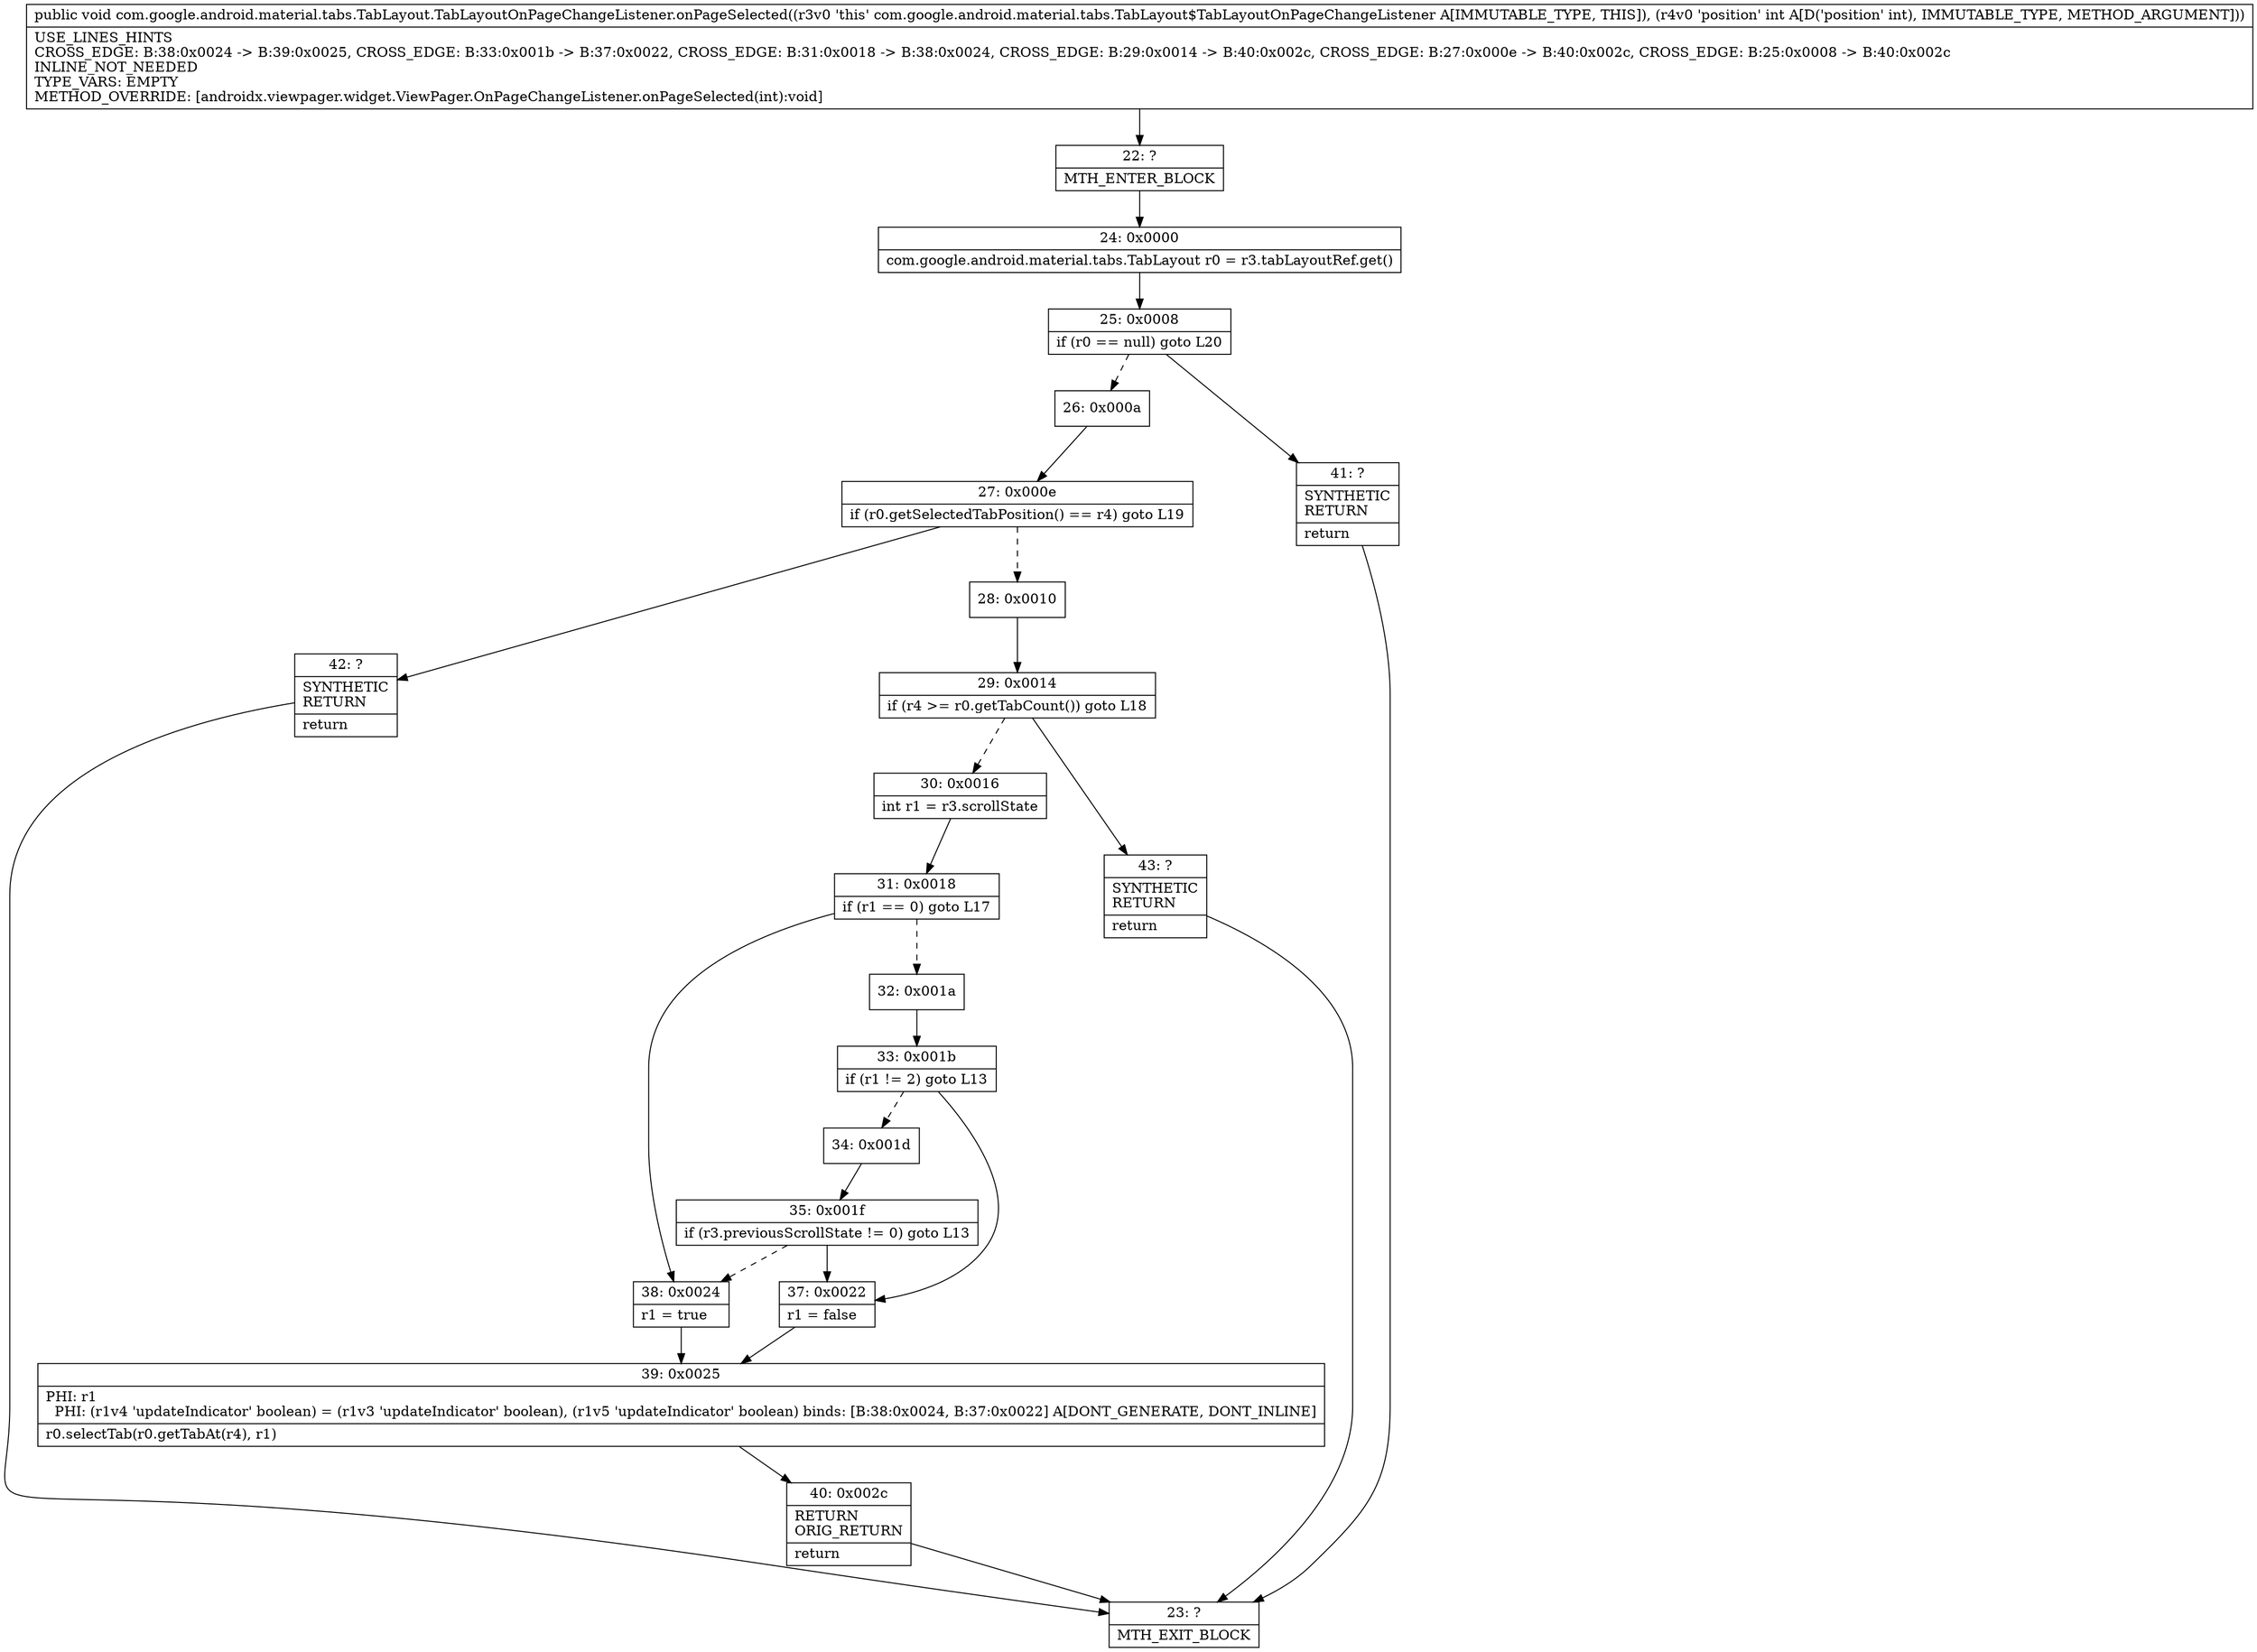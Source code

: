 digraph "CFG forcom.google.android.material.tabs.TabLayout.TabLayoutOnPageChangeListener.onPageSelected(I)V" {
Node_22 [shape=record,label="{22\:\ ?|MTH_ENTER_BLOCK\l}"];
Node_24 [shape=record,label="{24\:\ 0x0000|com.google.android.material.tabs.TabLayout r0 = r3.tabLayoutRef.get()\l}"];
Node_25 [shape=record,label="{25\:\ 0x0008|if (r0 == null) goto L20\l}"];
Node_26 [shape=record,label="{26\:\ 0x000a}"];
Node_27 [shape=record,label="{27\:\ 0x000e|if (r0.getSelectedTabPosition() == r4) goto L19\l}"];
Node_28 [shape=record,label="{28\:\ 0x0010}"];
Node_29 [shape=record,label="{29\:\ 0x0014|if (r4 \>= r0.getTabCount()) goto L18\l}"];
Node_30 [shape=record,label="{30\:\ 0x0016|int r1 = r3.scrollState\l}"];
Node_31 [shape=record,label="{31\:\ 0x0018|if (r1 == 0) goto L17\l}"];
Node_32 [shape=record,label="{32\:\ 0x001a}"];
Node_33 [shape=record,label="{33\:\ 0x001b|if (r1 != 2) goto L13\l}"];
Node_34 [shape=record,label="{34\:\ 0x001d}"];
Node_35 [shape=record,label="{35\:\ 0x001f|if (r3.previousScrollState != 0) goto L13\l}"];
Node_37 [shape=record,label="{37\:\ 0x0022|r1 = false\l}"];
Node_39 [shape=record,label="{39\:\ 0x0025|PHI: r1 \l  PHI: (r1v4 'updateIndicator' boolean) = (r1v3 'updateIndicator' boolean), (r1v5 'updateIndicator' boolean) binds: [B:38:0x0024, B:37:0x0022] A[DONT_GENERATE, DONT_INLINE]\l|r0.selectTab(r0.getTabAt(r4), r1)\l}"];
Node_40 [shape=record,label="{40\:\ 0x002c|RETURN\lORIG_RETURN\l|return\l}"];
Node_23 [shape=record,label="{23\:\ ?|MTH_EXIT_BLOCK\l}"];
Node_38 [shape=record,label="{38\:\ 0x0024|r1 = true\l}"];
Node_43 [shape=record,label="{43\:\ ?|SYNTHETIC\lRETURN\l|return\l}"];
Node_42 [shape=record,label="{42\:\ ?|SYNTHETIC\lRETURN\l|return\l}"];
Node_41 [shape=record,label="{41\:\ ?|SYNTHETIC\lRETURN\l|return\l}"];
MethodNode[shape=record,label="{public void com.google.android.material.tabs.TabLayout.TabLayoutOnPageChangeListener.onPageSelected((r3v0 'this' com.google.android.material.tabs.TabLayout$TabLayoutOnPageChangeListener A[IMMUTABLE_TYPE, THIS]), (r4v0 'position' int A[D('position' int), IMMUTABLE_TYPE, METHOD_ARGUMENT]))  | USE_LINES_HINTS\lCROSS_EDGE: B:38:0x0024 \-\> B:39:0x0025, CROSS_EDGE: B:33:0x001b \-\> B:37:0x0022, CROSS_EDGE: B:31:0x0018 \-\> B:38:0x0024, CROSS_EDGE: B:29:0x0014 \-\> B:40:0x002c, CROSS_EDGE: B:27:0x000e \-\> B:40:0x002c, CROSS_EDGE: B:25:0x0008 \-\> B:40:0x002c\lINLINE_NOT_NEEDED\lTYPE_VARS: EMPTY\lMETHOD_OVERRIDE: [androidx.viewpager.widget.ViewPager.OnPageChangeListener.onPageSelected(int):void]\l}"];
MethodNode -> Node_22;Node_22 -> Node_24;
Node_24 -> Node_25;
Node_25 -> Node_26[style=dashed];
Node_25 -> Node_41;
Node_26 -> Node_27;
Node_27 -> Node_28[style=dashed];
Node_27 -> Node_42;
Node_28 -> Node_29;
Node_29 -> Node_30[style=dashed];
Node_29 -> Node_43;
Node_30 -> Node_31;
Node_31 -> Node_32[style=dashed];
Node_31 -> Node_38;
Node_32 -> Node_33;
Node_33 -> Node_34[style=dashed];
Node_33 -> Node_37;
Node_34 -> Node_35;
Node_35 -> Node_37;
Node_35 -> Node_38[style=dashed];
Node_37 -> Node_39;
Node_39 -> Node_40;
Node_40 -> Node_23;
Node_38 -> Node_39;
Node_43 -> Node_23;
Node_42 -> Node_23;
Node_41 -> Node_23;
}

